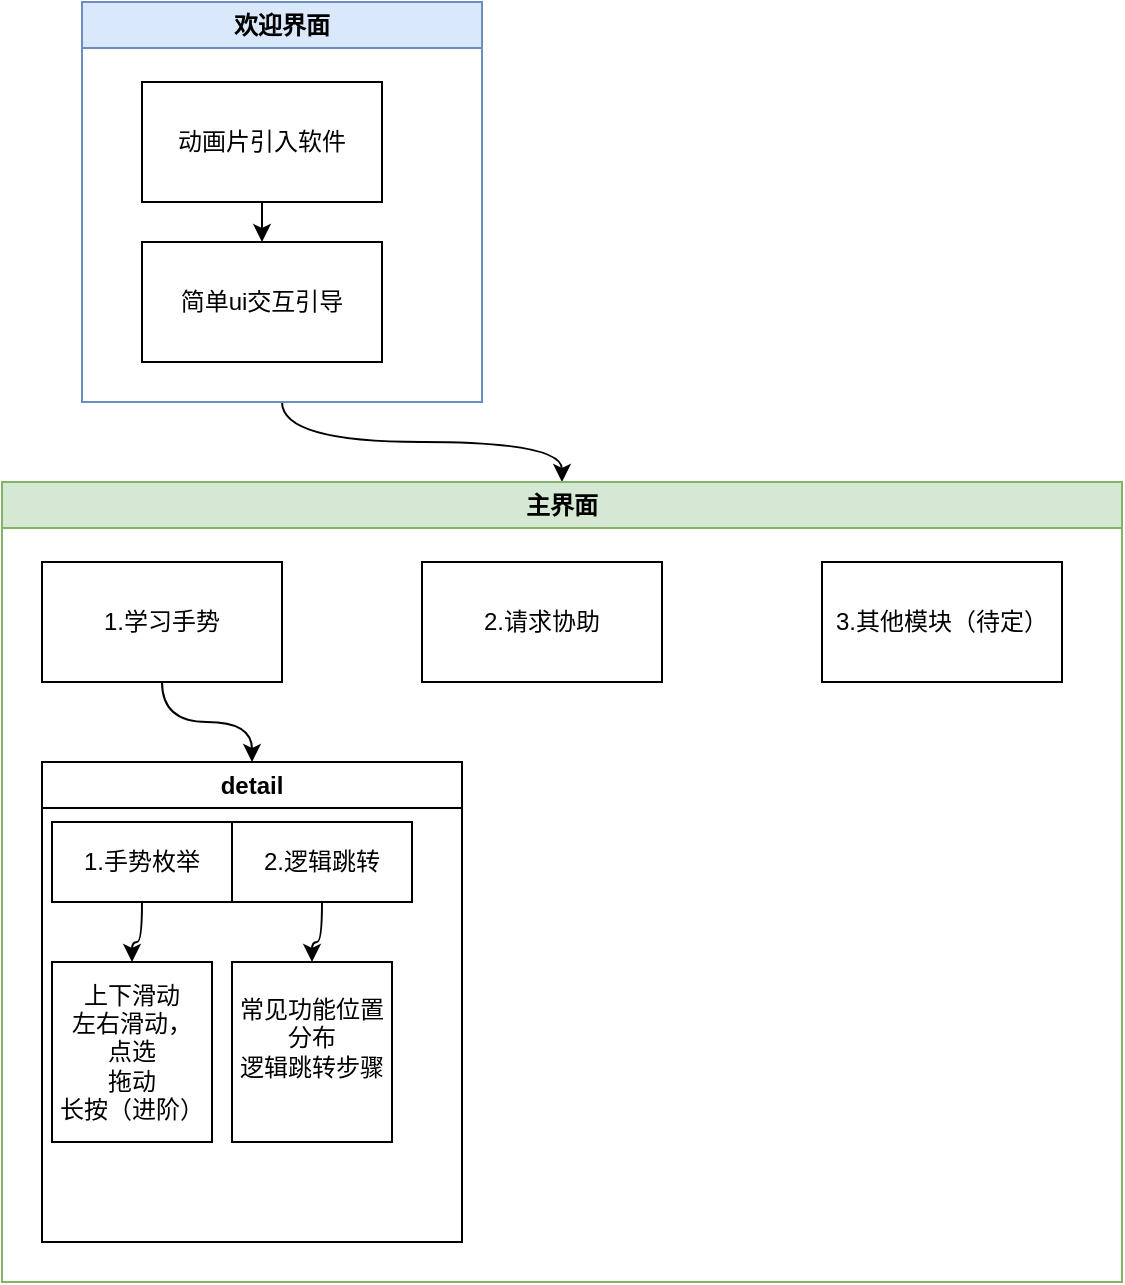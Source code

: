 <mxfile version="24.0.7" type="github">
  <diagram name="Page-1" id="uo9S9BdY2dXvPP5bFxht">
    <mxGraphModel dx="875" dy="478" grid="1" gridSize="10" guides="1" tooltips="1" connect="1" arrows="1" fold="1" page="1" pageScale="1" pageWidth="827" pageHeight="1169" math="0" shadow="0">
      <root>
        <mxCell id="0" />
        <mxCell id="1" parent="0" />
        <mxCell id="Ods2x9huQUgOs_QFJyQL-23" style="edgeStyle=orthogonalEdgeStyle;curved=1;rounded=0;orthogonalLoop=1;jettySize=auto;html=1;exitX=0.5;exitY=1;exitDx=0;exitDy=0;entryX=0.5;entryY=0;entryDx=0;entryDy=0;" edge="1" parent="1" source="Ods2x9huQUgOs_QFJyQL-14" target="Ods2x9huQUgOs_QFJyQL-19">
          <mxGeometry relative="1" as="geometry" />
        </mxCell>
        <mxCell id="Ods2x9huQUgOs_QFJyQL-14" value="欢迎界面" style="swimlane;whiteSpace=wrap;html=1;startSize=23;fillColor=#dae8fc;strokeColor=#6c8ebf;" vertex="1" parent="1">
          <mxGeometry x="80" y="150" width="200" height="200" as="geometry" />
        </mxCell>
        <mxCell id="Ods2x9huQUgOs_QFJyQL-22" value="" style="edgeStyle=orthogonalEdgeStyle;curved=1;rounded=0;orthogonalLoop=1;jettySize=auto;html=1;" edge="1" parent="Ods2x9huQUgOs_QFJyQL-14" source="Ods2x9huQUgOs_QFJyQL-20" target="Ods2x9huQUgOs_QFJyQL-21">
          <mxGeometry relative="1" as="geometry" />
        </mxCell>
        <mxCell id="Ods2x9huQUgOs_QFJyQL-20" value="动画片引入软件" style="rounded=0;whiteSpace=wrap;html=1;" vertex="1" parent="Ods2x9huQUgOs_QFJyQL-14">
          <mxGeometry x="30" y="40" width="120" height="60" as="geometry" />
        </mxCell>
        <mxCell id="Ods2x9huQUgOs_QFJyQL-21" value="简单ui交互引导" style="rounded=0;whiteSpace=wrap;html=1;" vertex="1" parent="Ods2x9huQUgOs_QFJyQL-14">
          <mxGeometry x="30" y="120" width="120" height="60" as="geometry" />
        </mxCell>
        <mxCell id="Ods2x9huQUgOs_QFJyQL-19" value="主界面" style="swimlane;whiteSpace=wrap;html=1;fillColor=#d5e8d4;strokeColor=#82b366;" vertex="1" parent="1">
          <mxGeometry x="40" y="390" width="560" height="400" as="geometry" />
        </mxCell>
        <mxCell id="Ods2x9huQUgOs_QFJyQL-27" style="edgeStyle=orthogonalEdgeStyle;curved=1;rounded=0;orthogonalLoop=1;jettySize=auto;html=1;" edge="1" parent="Ods2x9huQUgOs_QFJyQL-19" source="Ods2x9huQUgOs_QFJyQL-24" target="Ods2x9huQUgOs_QFJyQL-16">
          <mxGeometry relative="1" as="geometry" />
        </mxCell>
        <mxCell id="Ods2x9huQUgOs_QFJyQL-24" value="1.学习手势" style="rounded=0;whiteSpace=wrap;html=1;" vertex="1" parent="Ods2x9huQUgOs_QFJyQL-19">
          <mxGeometry x="20" y="40" width="120" height="60" as="geometry" />
        </mxCell>
        <mxCell id="Ods2x9huQUgOs_QFJyQL-26" value="3.其他模块（待定）" style="rounded=0;whiteSpace=wrap;html=1;" vertex="1" parent="Ods2x9huQUgOs_QFJyQL-19">
          <mxGeometry x="410" y="40" width="120" height="60" as="geometry" />
        </mxCell>
        <mxCell id="Ods2x9huQUgOs_QFJyQL-25" value="2.请求协助" style="rounded=0;whiteSpace=wrap;html=1;" vertex="1" parent="Ods2x9huQUgOs_QFJyQL-19">
          <mxGeometry x="210" y="40" width="120" height="60" as="geometry" />
        </mxCell>
        <mxCell id="Ods2x9huQUgOs_QFJyQL-16" value="detail" style="swimlane;whiteSpace=wrap;html=1;" vertex="1" parent="Ods2x9huQUgOs_QFJyQL-19">
          <mxGeometry x="20" y="140" width="210" height="240" as="geometry" />
        </mxCell>
        <mxCell id="Ods2x9huQUgOs_QFJyQL-44" value="" style="edgeStyle=orthogonalEdgeStyle;curved=1;rounded=0;orthogonalLoop=1;jettySize=auto;html=1;" edge="1" parent="Ods2x9huQUgOs_QFJyQL-16" source="Ods2x9huQUgOs_QFJyQL-34" target="Ods2x9huQUgOs_QFJyQL-43">
          <mxGeometry relative="1" as="geometry" />
        </mxCell>
        <mxCell id="Ods2x9huQUgOs_QFJyQL-34" value="1.手势枚举" style="rounded=0;whiteSpace=wrap;html=1;" vertex="1" parent="Ods2x9huQUgOs_QFJyQL-16">
          <mxGeometry x="5" y="30" width="90" height="40" as="geometry" />
        </mxCell>
        <mxCell id="Ods2x9huQUgOs_QFJyQL-43" value="&lt;div&gt;上下滑动&lt;/div&gt;&lt;div&gt;左右滑动，&lt;/div&gt;&lt;div&gt;点选&lt;/div&gt;&lt;div&gt;拖动&lt;/div&gt;&lt;div&gt;长按（进阶）&lt;/div&gt;" style="rounded=0;whiteSpace=wrap;html=1;" vertex="1" parent="Ods2x9huQUgOs_QFJyQL-16">
          <mxGeometry x="5" y="100" width="80" height="90" as="geometry" />
        </mxCell>
        <mxCell id="Ods2x9huQUgOs_QFJyQL-45" value="" style="edgeStyle=orthogonalEdgeStyle;curved=1;rounded=0;orthogonalLoop=1;jettySize=auto;html=1;" edge="1" parent="Ods2x9huQUgOs_QFJyQL-16" source="Ods2x9huQUgOs_QFJyQL-46" target="Ods2x9huQUgOs_QFJyQL-47">
          <mxGeometry relative="1" as="geometry" />
        </mxCell>
        <mxCell id="Ods2x9huQUgOs_QFJyQL-46" value="2.逻辑跳转" style="rounded=0;whiteSpace=wrap;html=1;" vertex="1" parent="Ods2x9huQUgOs_QFJyQL-16">
          <mxGeometry x="95" y="30" width="90" height="40" as="geometry" />
        </mxCell>
        <mxCell id="Ods2x9huQUgOs_QFJyQL-47" value="&lt;div&gt;常见功能位置分布&lt;/div&gt;&lt;div&gt;逻辑跳转步骤&lt;/div&gt;&lt;div&gt;&lt;br&gt;&lt;/div&gt;" style="rounded=0;whiteSpace=wrap;html=1;" vertex="1" parent="Ods2x9huQUgOs_QFJyQL-16">
          <mxGeometry x="95" y="100" width="80" height="90" as="geometry" />
        </mxCell>
      </root>
    </mxGraphModel>
  </diagram>
</mxfile>
